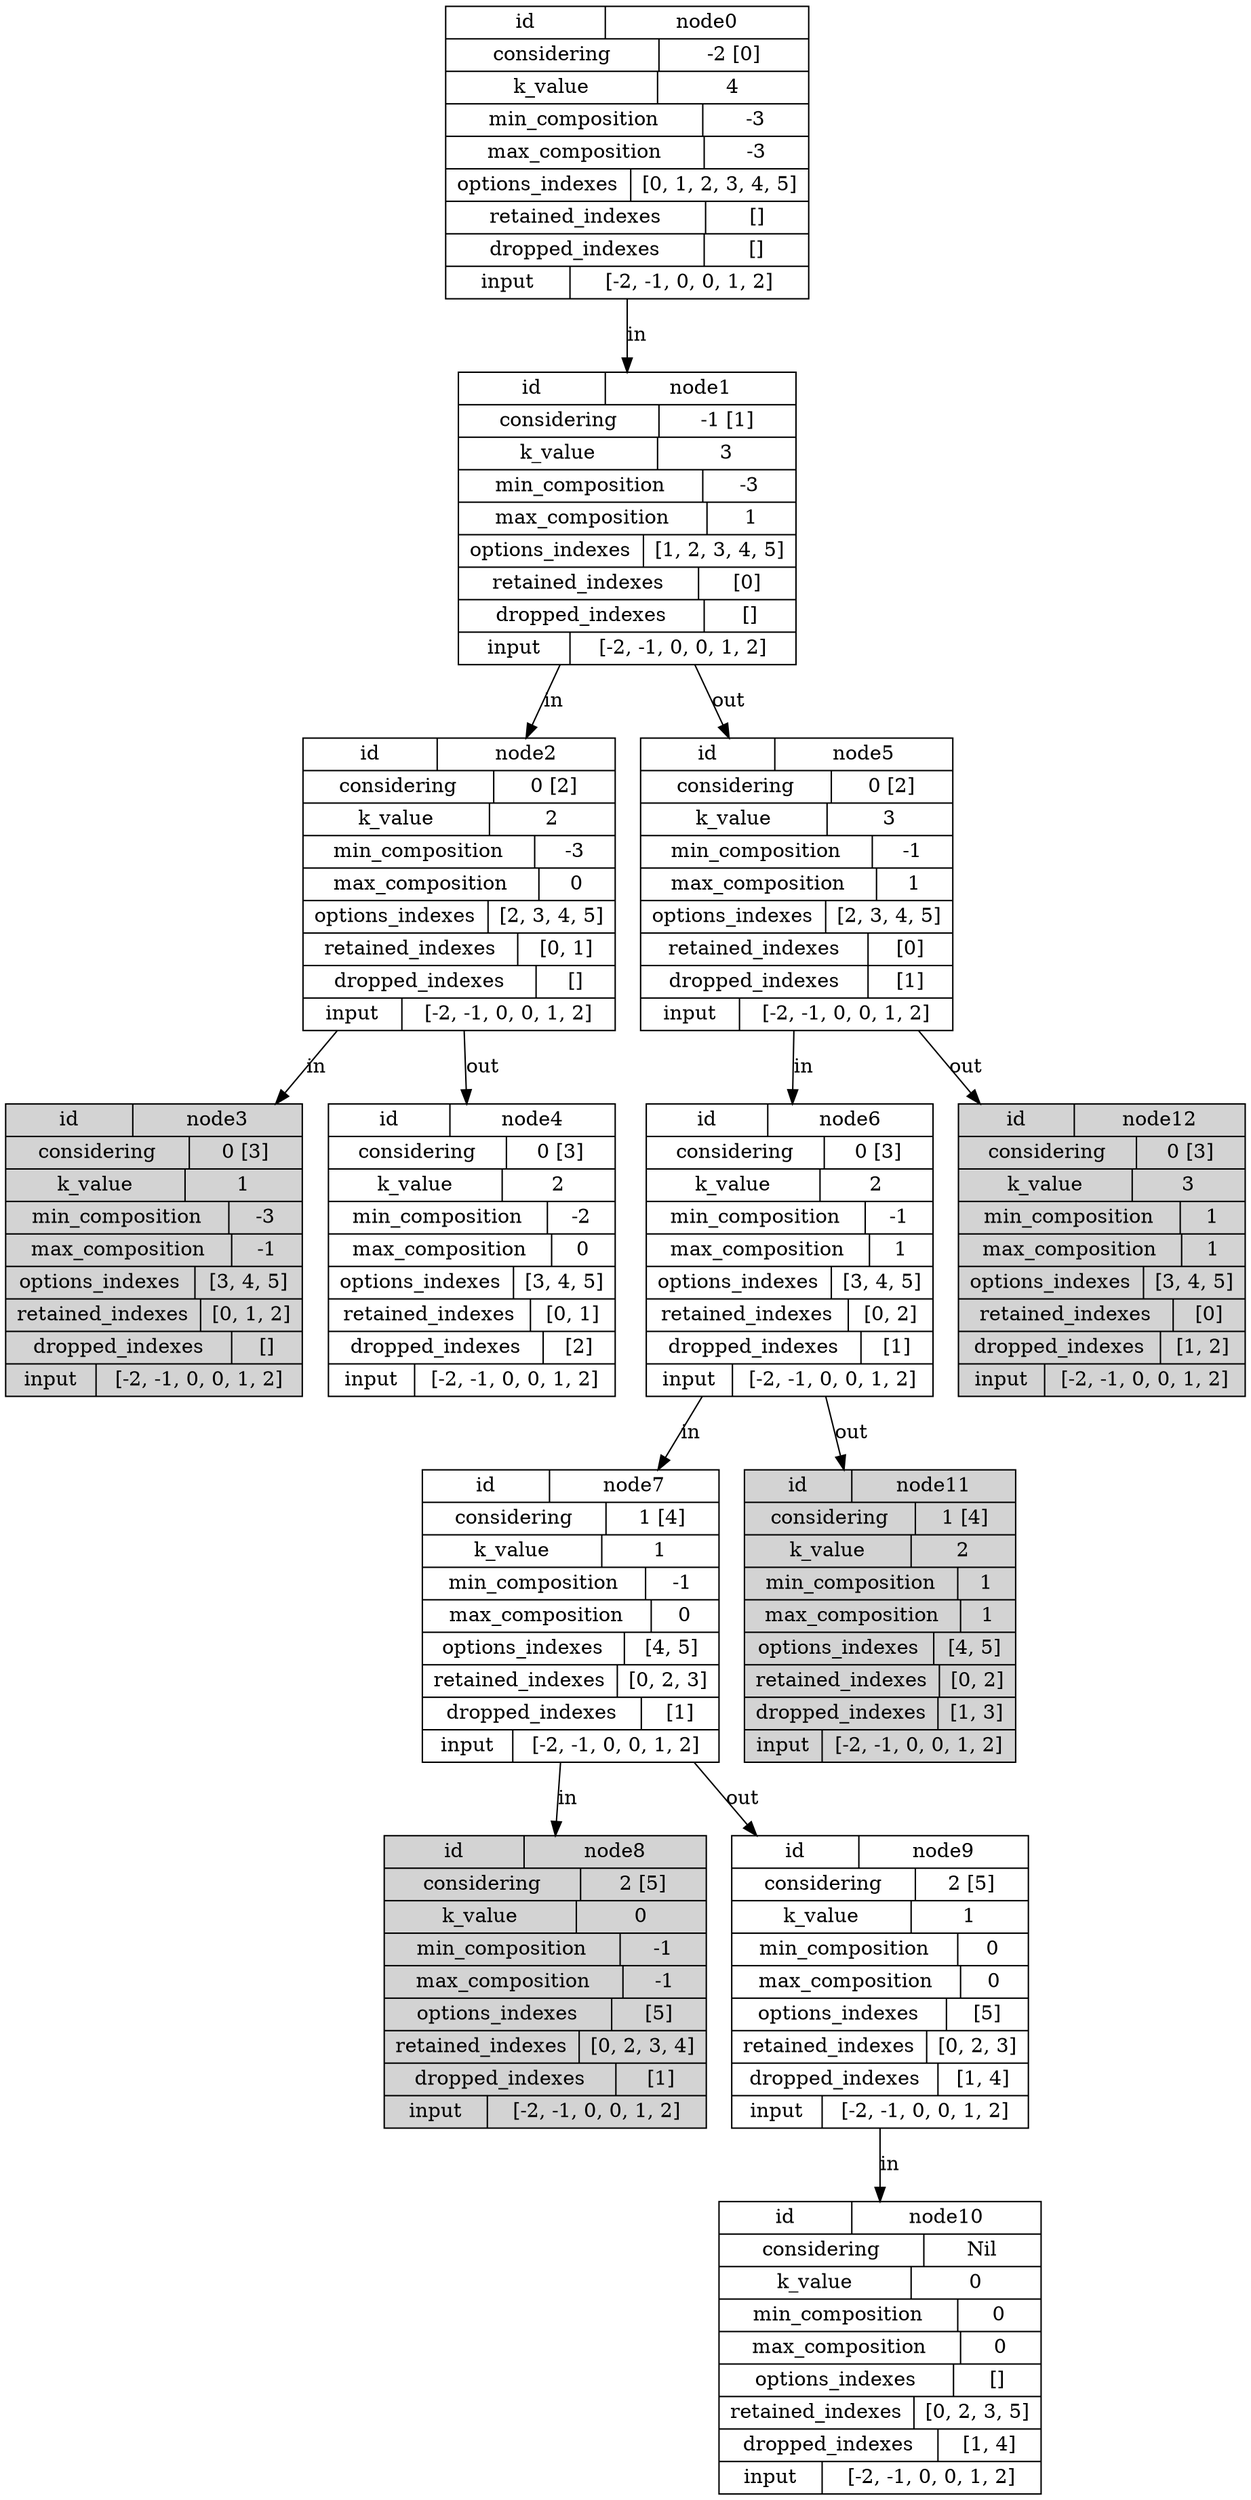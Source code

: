 digraph G {

    // Input array is: 

    node [shape = record];

    node0[label = "{{id | node0 } | {<f0> considering | -2 [0] } | { k_value | 4} |{<f1> min_composition | -3} | {<f2> max_composition| -3} | {options_indexes | [0, 1, 2, 3, 4, 5]} | { retained_indexes | [] } | { dropped_indexes | []} | {input | [-2, -1, 0, 0, 1, 2]} }"];
    node1[label = "{{id | node1 } | {<f0> considering | -1 [1] } | { k_value | 3} |{<f1> min_composition | -3} | {<f2> max_composition| 1} | {options_indexes | [1, 2, 3, 4, 5]} | { retained_indexes | [0] } | { dropped_indexes | []} | {input | [-2, -1, 0, 0, 1, 2]}} "];
    node2[label = "{{id | node2} | {<f0> considering | 0 [2] } | { k_value | 2} |{<f1> min_composition | -3} | {<f2> max_composition| 0} | {options_indexes | [2, 3, 4, 5]} | { retained_indexes | [0, 1] } | { dropped_indexes | []} | {input | [-2, -1, 0, 0, 1, 2]}} "];
    node3[label = "{{id | node3} | {<f0> considering | 0 [3] } | { k_value | 1} |{<f1> min_composition | -3} | {<f2> max_composition| -1} | {options_indexes | [3, 4, 5]} | { retained_indexes | [0, 1, 2] } | { dropped_indexes | []} | {input | [-2, -1, 0, 0, 1, 2]}} ", style = filled];
    node4[label = "{{id | node4} | {<f0> considering | 0 [3] } | { k_value | 2} |{<f1> min_composition | -2} | {<f2> max_composition| 0} | {options_indexes | [3, 4, 5]} | { retained_indexes | [0, 1] } | { dropped_indexes | [2]} | {input | [-2, -1, 0, 0, 1, 2]}} "];
    node5[label = "{{id | node5} | {<f0> considering | 0 [2] } | { k_value | 3} |{<f1> min_composition | -1} | {<f2> max_composition| 1} | {options_indexes | [2, 3, 4, 5]} | { retained_indexes | [0] } | { dropped_indexes | [1]} | {input | [-2, -1, 0, 0, 1, 2]}} "];
    node6[label = "{{id | node6} | {<f0> considering | 0 [3] } | { k_value | 2} |{<f1> min_composition | -1} | {<f2> max_composition| 1} | {options_indexes | [3, 4, 5]} | { retained_indexes | [0, 2] } | { dropped_indexes | [1]} | {input | [-2, -1, 0, 0, 1, 2]}} "];
    node7[label = "{{id | node7} | {<f0> considering | 1 [4] } | { k_value | 1} |{<f1> min_composition | -1} | {<f2> max_composition| 0} | {options_indexes | [4, 5]} | { retained_indexes | [0, 2, 3] } | { dropped_indexes | [1]} | {input | [-2, -1, 0, 0, 1, 2]}} "];
    node8[label = "{{id | node8} | {<f0> considering | 2 [5] } | { k_value | 0} |{<f1> min_composition | -1} | {<f2> max_composition| -1} | {options_indexes | [5]} | { retained_indexes | [0, 2, 3, 4] } | { dropped_indexes | [1]} | {input | [-2, -1, 0, 0, 1, 2]}} ", style = filled];
    node9[label = "{{id | node9} | {<f0> considering | 2 [5] } | { k_value | 1} |{<f1> min_composition | 0} | {<f2> max_composition| 0} | {options_indexes | [5]} | { retained_indexes | [0, 2, 3] } | { dropped_indexes | [1, 4]} | {input | [-2, -1, 0, 0, 1, 2]}} "];
    node10[label = "{{id | node10} | {<f0> considering | Nil } | { k_value | 0} |{<f1> min_composition | 0} | {<f2> max_composition| 0} | {options_indexes | []} | { retained_indexes | [0, 2, 3, 5] } | { dropped_indexes | [1, 4]} | {input | [-2, -1, 0, 0, 1, 2]}} "];
    node11[label = "{{id | node11} | {<f0> considering | 1 [4] } | { k_value | 2} |{<f1> min_composition | 1} | {<f2> max_composition| 1} | {options_indexes | [4, 5]} | { retained_indexes | [0, 2] } | { dropped_indexes | [1, 3]} | {input | [-2, -1, 0, 0, 1, 2]}} ", style = filled];
    node12[label = "{{id | node12} | {<f0> considering | 0 [3] } | { k_value | 3} |{<f1> min_composition | 1} | {<f2> max_composition| 1} | {options_indexes | [3, 4, 5]} | { retained_indexes | [0] } | { dropped_indexes | [1, 2]} | {input | [-2, -1, 0, 0, 1, 2]}} ", style = filled];



    "node0" -> "node1" [label = "in"];
    "node1" -> "node2" [label = "in"];
    "node2" -> "node3" [label = "in"];
    "node2" -> "node4" [label = "out"];
    "node1" -> "node5" [label = "out"];
    "node5" -> "node6" [label = "in"];
    "node6" -> "node7" [label = "in"];
    "node7" -> "node8" [label = "in"];
    "node7" -> "node9" [label = "out"];
    "node9" -> "node10" [label = "in"];
    "node6" -> "node11" [label = "out"];
    "node5" -> "node12" [label = "out"];
    
}